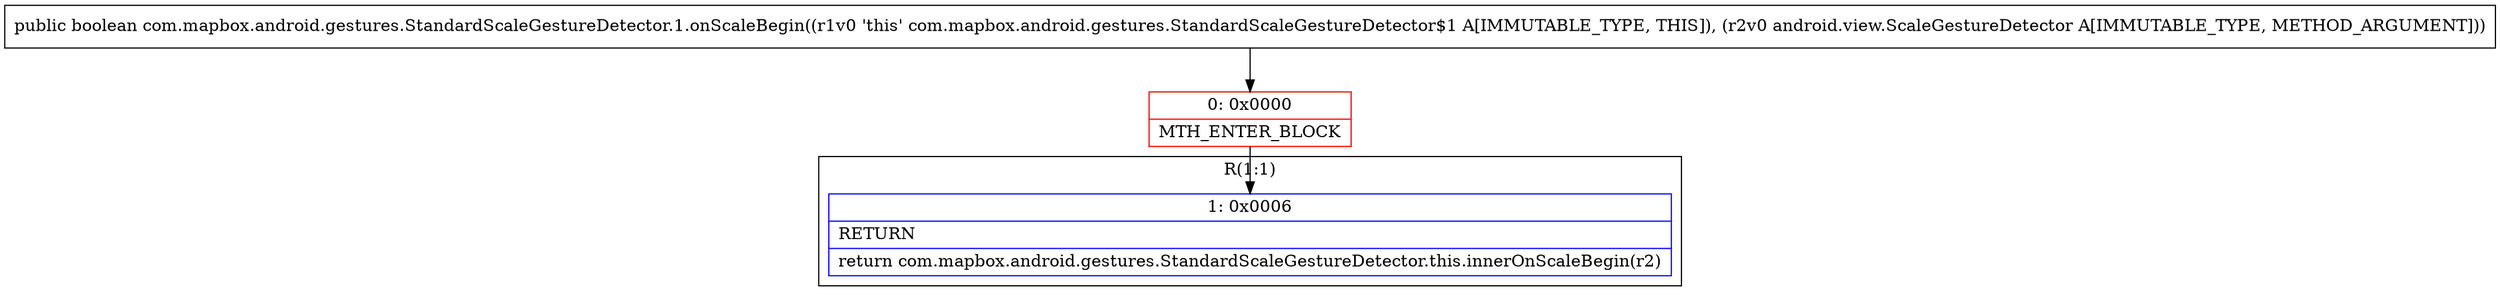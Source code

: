 digraph "CFG forcom.mapbox.android.gestures.StandardScaleGestureDetector.1.onScaleBegin(Landroid\/view\/ScaleGestureDetector;)Z" {
subgraph cluster_Region_587695461 {
label = "R(1:1)";
node [shape=record,color=blue];
Node_1 [shape=record,label="{1\:\ 0x0006|RETURN\l|return com.mapbox.android.gestures.StandardScaleGestureDetector.this.innerOnScaleBegin(r2)\l}"];
}
Node_0 [shape=record,color=red,label="{0\:\ 0x0000|MTH_ENTER_BLOCK\l}"];
MethodNode[shape=record,label="{public boolean com.mapbox.android.gestures.StandardScaleGestureDetector.1.onScaleBegin((r1v0 'this' com.mapbox.android.gestures.StandardScaleGestureDetector$1 A[IMMUTABLE_TYPE, THIS]), (r2v0 android.view.ScaleGestureDetector A[IMMUTABLE_TYPE, METHOD_ARGUMENT])) }"];
MethodNode -> Node_0;
Node_0 -> Node_1;
}

